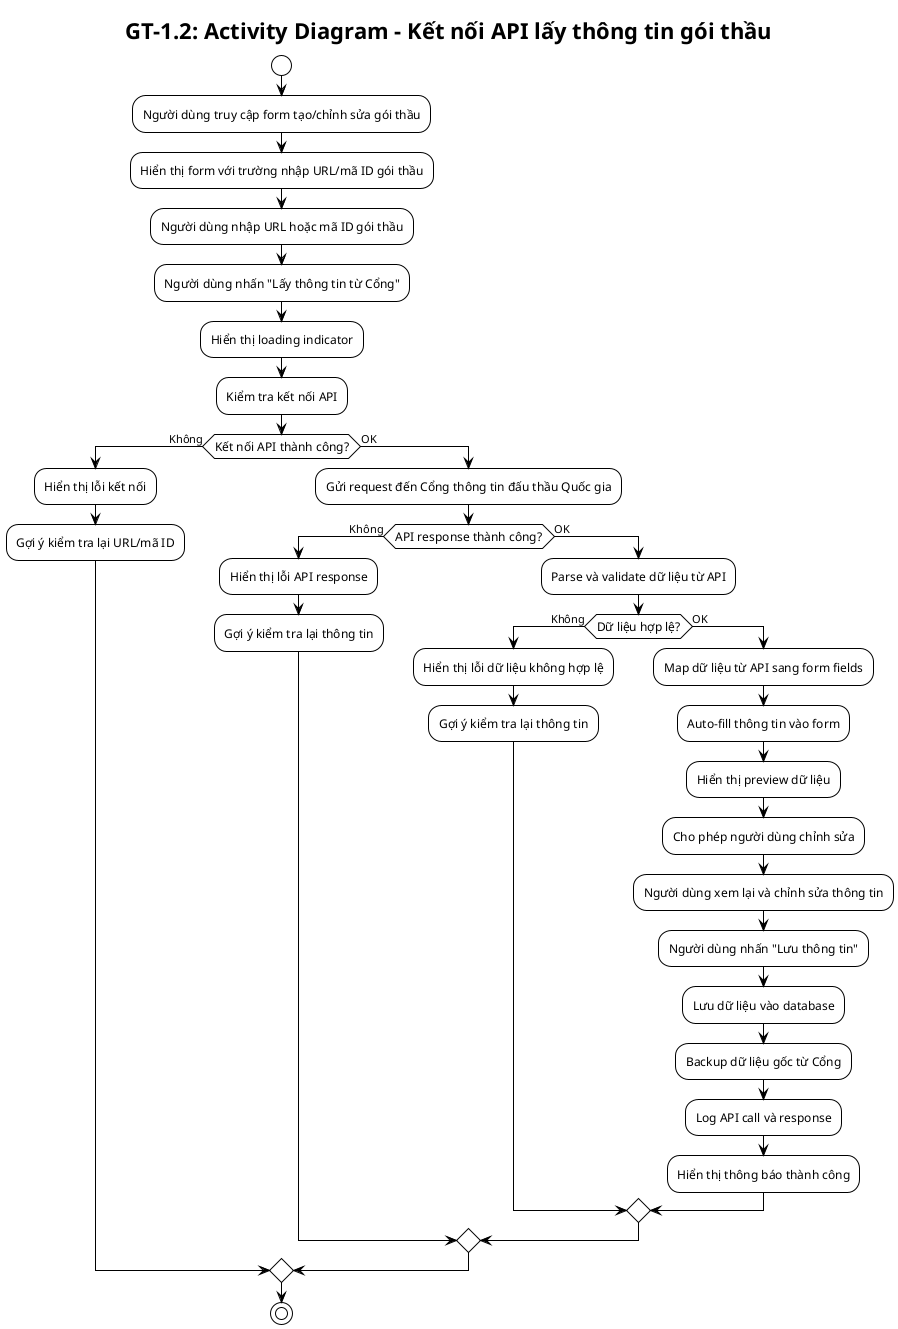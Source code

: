 @startuml GT-1.2 Activity Diagram
!theme plain
skinparam activityFontSize 12

title GT-1.2: Activity Diagram - Kết nối API lấy thông tin gói thầu

start

:Người dùng truy cập form tạo/chỉnh sửa gói thầu;

:Hiển thị form với trường nhập URL/mã ID gói thầu;

:Người dùng nhập URL hoặc mã ID gói thầu;

:Người dùng nhấn "Lấy thông tin từ Cổng";

:Hiển thị loading indicator;

:Kiểm tra kết nối API;

if (Kết nối API thành công?) then (Không)
    :Hiển thị lỗi kết nối;
    :Gợi ý kiểm tra lại URL/mã ID;
else (OK)
    :Gửi request đến Cổng thông tin đấu thầu Quốc gia;
    
    if (API response thành công?) then (Không)
        :Hiển thị lỗi API response;
        :Gợi ý kiểm tra lại thông tin;
    else (OK)
        :Parse và validate dữ liệu từ API;
        
        if (Dữ liệu hợp lệ?) then (Không)
            :Hiển thị lỗi dữ liệu không hợp lệ;
            :Gợi ý kiểm tra lại thông tin;
        else (OK)
            :Map dữ liệu từ API sang form fields;
            :Auto-fill thông tin vào form;
            :Hiển thị preview dữ liệu;
            :Cho phép người dùng chỉnh sửa;
            
            :Người dùng xem lại và chỉnh sửa thông tin;
            :Người dùng nhấn "Lưu thông tin";
            
            :Lưu dữ liệu vào database;
            :Backup dữ liệu gốc từ Cổng;
            :Log API call và response;
            :Hiển thị thông báo thành công;
        endif
    endif
endif

stop

@enduml
